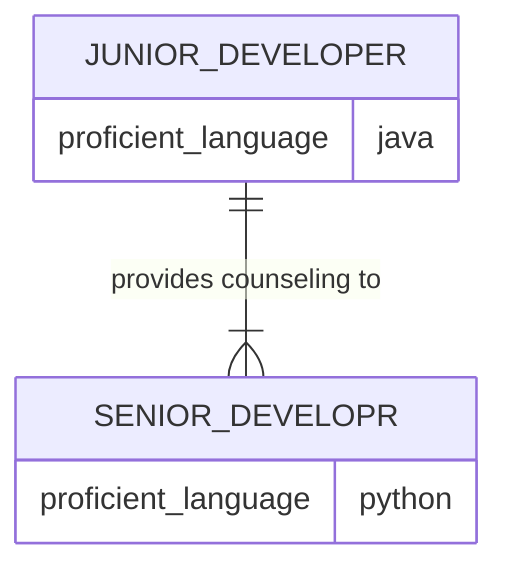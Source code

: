 erDiagram
    JUNIOR_DEVELOPER {
        proficient_language java
    }
    SENIOR_DEVELOPR { 
        proficient_language python
    }
    JUNIOR_DEVELOPER ||--|{ SENIOR_DEVELOPR: "provides counseling to"

    %% Comments for relationship attributes
    %% Topic: problem solving in Python
    %% JUNIOR_DEVELOPER asks about problem that he/she is facing, then SENIOR_DEVELOPR gives step-by-step guide how to solve the problem with code snippets.